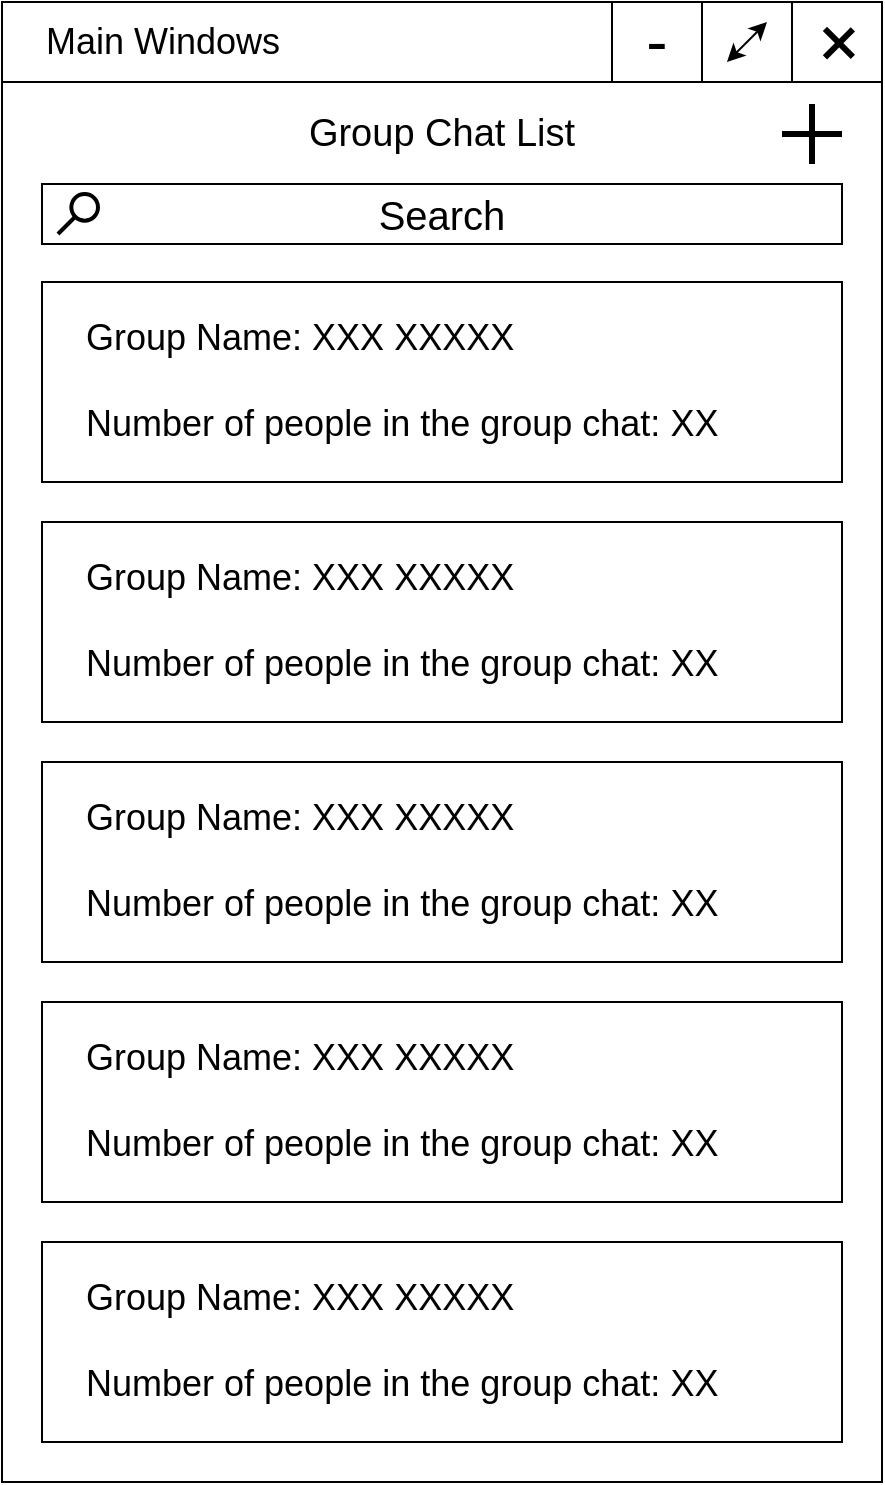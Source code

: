 <mxfile version="16.4.0" type="device"><diagram id="uMGQWdbg0eRMxmGqsTqf" name="第 1 页"><mxGraphModel dx="1301" dy="1173" grid="1" gridSize="10" guides="1" tooltips="1" connect="1" arrows="1" fold="1" page="1" pageScale="1" pageWidth="1169" pageHeight="827" math="0" shadow="0"><root><mxCell id="0"/><mxCell id="1" parent="0"/><mxCell id="XxNPlhr5pMBI6Kon3lup-1" value="" style="rounded=0;whiteSpace=wrap;html=1;" parent="1" vertex="1"><mxGeometry x="100" y="60" width="440" height="740" as="geometry"/></mxCell><mxCell id="XxNPlhr5pMBI6Kon3lup-2" value="&lt;font style=&quot;font-size: 18px&quot;&gt;&amp;nbsp; &amp;nbsp; Main Windows&lt;/font&gt;" style="rounded=0;whiteSpace=wrap;html=1;align=left;" parent="1" vertex="1"><mxGeometry x="100" y="60" width="440" height="40" as="geometry"/></mxCell><mxCell id="XxNPlhr5pMBI6Kon3lup-3" value="&lt;font style=&quot;font-size: 18px&quot;&gt;&amp;nbsp; &amp;nbsp; Group Name: XXX XXXXX&lt;br&gt;&lt;/font&gt;&lt;div style=&quot;font-size: 18px&quot;&gt;&lt;br&gt;&lt;/div&gt;&lt;font style=&quot;font-size: 18px&quot;&gt;&lt;div&gt;&lt;span&gt;&amp;nbsp; &amp;nbsp; Number of people in the group chat: XX&lt;/span&gt;&lt;/div&gt;&lt;/font&gt;" style="rounded=0;whiteSpace=wrap;html=1;align=left;" parent="1" vertex="1"><mxGeometry x="120" y="200" width="400" height="100" as="geometry"/></mxCell><mxCell id="XxNPlhr5pMBI6Kon3lup-4" value="&lt;font style=&quot;font-size: 19px&quot;&gt;Group Chat List&lt;/font&gt;" style="text;html=1;strokeColor=none;fillColor=none;align=center;verticalAlign=middle;whiteSpace=wrap;rounded=0;" parent="1" vertex="1"><mxGeometry x="245" y="111" width="150" height="30" as="geometry"/></mxCell><mxCell id="qUBdtkTYkm6Vlok8ioOi-1" value="&lt;font style=&quot;font-size: 20px&quot;&gt;Search&lt;/font&gt;" style="rounded=0;whiteSpace=wrap;html=1;" vertex="1" parent="1"><mxGeometry x="120" y="151" width="400" height="30" as="geometry"/></mxCell><mxCell id="qUBdtkTYkm6Vlok8ioOi-5" value="" style="group" vertex="1" connectable="0" parent="1"><mxGeometry x="128" y="156" width="20" height="20" as="geometry"/></mxCell><mxCell id="qUBdtkTYkm6Vlok8ioOi-4" style="rounded=0;orthogonalLoop=1;jettySize=auto;html=1;exitX=0;exitY=1;exitDx=0;exitDy=0;endArrow=none;endFill=0;strokeWidth=2;" edge="1" parent="qUBdtkTYkm6Vlok8ioOi-5" source="qUBdtkTYkm6Vlok8ioOi-2"><mxGeometry relative="1" as="geometry"><mxPoint y="20" as="targetPoint"/></mxGeometry></mxCell><mxCell id="qUBdtkTYkm6Vlok8ioOi-2" value="" style="ellipse;whiteSpace=wrap;html=1;aspect=fixed;strokeWidth=2;" vertex="1" parent="qUBdtkTYkm6Vlok8ioOi-5"><mxGeometry x="6.667" width="13.333" height="13.333" as="geometry"/></mxCell><mxCell id="qUBdtkTYkm6Vlok8ioOi-15" value="" style="group" vertex="1" connectable="0" parent="1"><mxGeometry x="490" y="111" width="30" height="30" as="geometry"/></mxCell><mxCell id="qUBdtkTYkm6Vlok8ioOi-13" value="" style="line;strokeWidth=3;html=1;fontSize=20;" vertex="1" parent="qUBdtkTYkm6Vlok8ioOi-15"><mxGeometry y="14.062" width="30" height="1.875" as="geometry"/></mxCell><mxCell id="qUBdtkTYkm6Vlok8ioOi-14" value="" style="line;strokeWidth=3;direction=south;html=1;fontSize=20;" vertex="1" parent="qUBdtkTYkm6Vlok8ioOi-15"><mxGeometry x="14.062" width="1.875" height="30" as="geometry"/></mxCell><mxCell id="qUBdtkTYkm6Vlok8ioOi-16" value="&lt;font style=&quot;font-size: 18px&quot;&gt;&amp;nbsp; &amp;nbsp; Group Name: XXX XXXXX&lt;br&gt;&lt;/font&gt;&lt;div style=&quot;font-size: 18px&quot;&gt;&lt;br&gt;&lt;/div&gt;&lt;font style=&quot;font-size: 18px&quot;&gt;&lt;div&gt;&lt;span&gt;&amp;nbsp; &amp;nbsp; Number of people in the group chat: XX&lt;/span&gt;&lt;/div&gt;&lt;/font&gt;" style="rounded=0;whiteSpace=wrap;html=1;align=left;" vertex="1" parent="1"><mxGeometry x="120" y="320" width="400" height="100" as="geometry"/></mxCell><mxCell id="qUBdtkTYkm6Vlok8ioOi-17" value="&lt;font style=&quot;font-size: 18px&quot;&gt;&amp;nbsp; &amp;nbsp; Group Name: XXX XXXXX&lt;br&gt;&lt;/font&gt;&lt;div style=&quot;font-size: 18px&quot;&gt;&lt;br&gt;&lt;/div&gt;&lt;font style=&quot;font-size: 18px&quot;&gt;&lt;div&gt;&lt;span&gt;&amp;nbsp; &amp;nbsp; Number of people in the group chat: XX&lt;/span&gt;&lt;/div&gt;&lt;/font&gt;" style="rounded=0;whiteSpace=wrap;html=1;align=left;" vertex="1" parent="1"><mxGeometry x="120" y="440" width="400" height="100" as="geometry"/></mxCell><mxCell id="qUBdtkTYkm6Vlok8ioOi-18" value="&lt;font style=&quot;font-size: 18px&quot;&gt;&amp;nbsp; &amp;nbsp; Group Name: XXX XXXXX&lt;br&gt;&lt;/font&gt;&lt;div style=&quot;font-size: 18px&quot;&gt;&lt;br&gt;&lt;/div&gt;&lt;font style=&quot;font-size: 18px&quot;&gt;&lt;div&gt;&lt;span&gt;&amp;nbsp; &amp;nbsp; Number of people in the group chat: XX&lt;/span&gt;&lt;/div&gt;&lt;/font&gt;" style="rounded=0;whiteSpace=wrap;html=1;align=left;" vertex="1" parent="1"><mxGeometry x="120" y="560" width="400" height="100" as="geometry"/></mxCell><mxCell id="qUBdtkTYkm6Vlok8ioOi-19" value="&lt;font style=&quot;font-size: 18px&quot;&gt;&amp;nbsp; &amp;nbsp; Group Name: XXX XXXXX&lt;br&gt;&lt;/font&gt;&lt;div style=&quot;font-size: 18px&quot;&gt;&lt;br&gt;&lt;/div&gt;&lt;font style=&quot;font-size: 18px&quot;&gt;&lt;div&gt;&lt;span&gt;&amp;nbsp; &amp;nbsp; Number of people in the group chat: XX&lt;/span&gt;&lt;/div&gt;&lt;/font&gt;" style="rounded=0;whiteSpace=wrap;html=1;align=left;" vertex="1" parent="1"><mxGeometry x="120" y="680" width="400" height="100" as="geometry"/></mxCell><mxCell id="qUBdtkTYkm6Vlok8ioOi-21" value="" style="rounded=0;whiteSpace=wrap;html=1;fontSize=20;strokeWidth=1;" vertex="1" parent="1"><mxGeometry x="495" y="60" width="45" height="40" as="geometry"/></mxCell><mxCell id="qUBdtkTYkm6Vlok8ioOi-22" value="" style="rounded=0;whiteSpace=wrap;html=1;fontSize=20;strokeWidth=1;" vertex="1" parent="1"><mxGeometry x="450" y="60" width="45" height="40" as="geometry"/></mxCell><mxCell id="qUBdtkTYkm6Vlok8ioOi-23" value="&lt;font style=&quot;font-size: 32px&quot;&gt;-&lt;/font&gt;" style="rounded=0;whiteSpace=wrap;html=1;fontSize=20;strokeWidth=1;" vertex="1" parent="1"><mxGeometry x="405" y="60" width="45" height="40" as="geometry"/></mxCell><mxCell id="qUBdtkTYkm6Vlok8ioOi-24" value="" style="endArrow=classic;startArrow=classic;html=1;rounded=0;fontSize=20;strokeWidth=1;" edge="1" parent="1"><mxGeometry width="50" height="50" relative="1" as="geometry"><mxPoint x="462.5" y="90" as="sourcePoint"/><mxPoint x="482.5" y="70" as="targetPoint"/></mxGeometry></mxCell><mxCell id="qUBdtkTYkm6Vlok8ioOi-29" value="" style="group" vertex="1" connectable="0" parent="1"><mxGeometry x="510.997" y="73.001" width="14.92" height="15.19" as="geometry"/></mxCell><mxCell id="qUBdtkTYkm6Vlok8ioOi-26" value="" style="line;strokeWidth=3;html=1;fontSize=20;rotation=45;" vertex="1" parent="qUBdtkTYkm6Vlok8ioOi-29"><mxGeometry x="-2.415" y="6.785" width="19.75" height="1.35" as="geometry"/></mxCell><mxCell id="qUBdtkTYkm6Vlok8ioOi-28" value="" style="line;strokeWidth=3;html=1;fontSize=20;rotation=-225;" vertex="1" parent="qUBdtkTYkm6Vlok8ioOi-29"><mxGeometry x="-2.415" y="7.055" width="19.75" height="1.35" as="geometry"/></mxCell></root></mxGraphModel></diagram></mxfile>